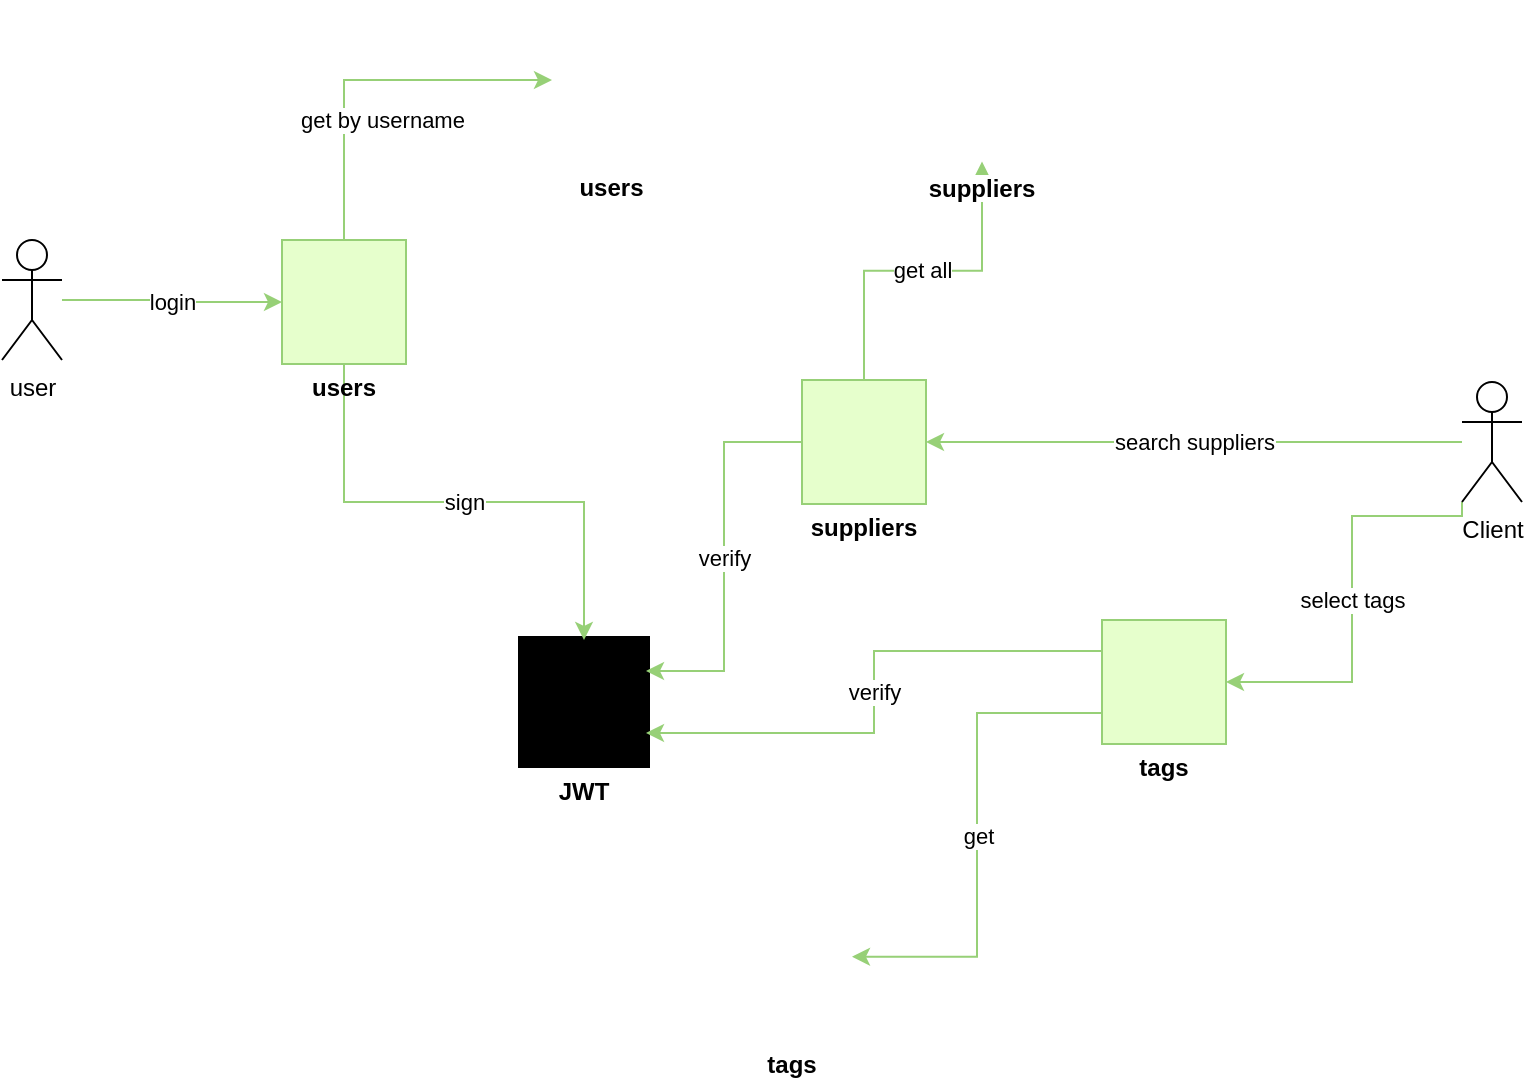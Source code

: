 <mxfile version="17.5.0" type="device"><diagram id="qZQf6WZElfpsT7vvWGFq" name="Page-1"><mxGraphModel dx="1085" dy="563" grid="1" gridSize="10" guides="1" tooltips="1" connect="1" arrows="1" fold="1" page="1" pageScale="1" pageWidth="1169" pageHeight="827" math="0" shadow="0"><root><mxCell id="0"/><mxCell id="1" parent="0"/><mxCell id="wjTwe5CBOeD44SRiHqA6-8" value="login" style="edgeStyle=orthogonalEdgeStyle;rounded=0;orthogonalLoop=1;jettySize=auto;html=1;entryX=0;entryY=0.5;entryDx=0;entryDy=0;strokeColor=#97D077;" edge="1" parent="1" source="wjTwe5CBOeD44SRiHqA6-1" target="wjTwe5CBOeD44SRiHqA6-26"><mxGeometry relative="1" as="geometry"><mxPoint x="325" y="308" as="targetPoint"/></mxGeometry></mxCell><mxCell id="wjTwe5CBOeD44SRiHqA6-1" value="user" style="shape=umlActor;verticalLabelPosition=bottom;verticalAlign=top;html=1;" vertex="1" parent="1"><mxGeometry x="210" y="270" width="30" height="60" as="geometry"/></mxCell><mxCell id="wjTwe5CBOeD44SRiHqA6-2" value="JWT" style="shape=image;verticalLabelPosition=bottom;labelBackgroundColor=default;verticalAlign=top;aspect=fixed;imageAspect=0;image=https://cdn.worldvectorlogo.com/logos/jwt-3.svg;imageBackground=#000000;imageBorder=default;strokeWidth=4;perimeterSpacing=0;fontStyle=1" vertex="1" parent="1"><mxGeometry x="470" y="470" width="62" height="62" as="geometry"/></mxCell><mxCell id="wjTwe5CBOeD44SRiHqA6-6" value="get by username" style="edgeStyle=orthogonalEdgeStyle;rounded=0;orthogonalLoop=1;jettySize=auto;html=1;entryX=0;entryY=0.5;entryDx=0;entryDy=0;exitX=0.5;exitY=0;exitDx=0;exitDy=0;strokeColor=#97D077;" edge="1" parent="1" source="wjTwe5CBOeD44SRiHqA6-26" target="wjTwe5CBOeD44SRiHqA6-13"><mxGeometry x="-0.348" y="-19" relative="1" as="geometry"><mxPoint x="375" y="258" as="sourcePoint"/><mxPoint x="485" y="218" as="targetPoint"/><mxPoint as="offset"/></mxGeometry></mxCell><mxCell id="wjTwe5CBOeD44SRiHqA6-7" value="sign" style="edgeStyle=orthogonalEdgeStyle;rounded=0;orthogonalLoop=1;jettySize=auto;html=1;exitX=0.5;exitY=1;exitDx=0;exitDy=0;entryX=0.5;entryY=0;entryDx=0;entryDy=0;strokeColor=#97D077;" edge="1" parent="1" source="wjTwe5CBOeD44SRiHqA6-26" target="wjTwe5CBOeD44SRiHqA6-2"><mxGeometry relative="1" as="geometry"><mxPoint x="375" y="358" as="sourcePoint"/></mxGeometry></mxCell><mxCell id="wjTwe5CBOeD44SRiHqA6-17" value="get all" style="edgeStyle=orthogonalEdgeStyle;rounded=0;orthogonalLoop=1;jettySize=auto;html=1;exitX=0.5;exitY=0;exitDx=0;exitDy=0;entryX=0.5;entryY=1;entryDx=0;entryDy=0;strokeColor=#97D077;" edge="1" parent="1" source="wjTwe5CBOeD44SRiHqA6-21" target="wjTwe5CBOeD44SRiHqA6-14"><mxGeometry relative="1" as="geometry"><mxPoint x="655" y="328" as="sourcePoint"/></mxGeometry></mxCell><mxCell id="wjTwe5CBOeD44SRiHqA6-19" value="verify" style="edgeStyle=orthogonalEdgeStyle;rounded=0;orthogonalLoop=1;jettySize=auto;html=1;exitX=0;exitY=0.5;exitDx=0;exitDy=0;entryX=1;entryY=0.25;entryDx=0;entryDy=0;strokeColor=#97D077;" edge="1" parent="1" source="wjTwe5CBOeD44SRiHqA6-21" target="wjTwe5CBOeD44SRiHqA6-2"><mxGeometry relative="1" as="geometry"><mxPoint x="605" y="378" as="sourcePoint"/></mxGeometry></mxCell><mxCell id="wjTwe5CBOeD44SRiHqA6-10" value="search suppliers" style="edgeStyle=orthogonalEdgeStyle;rounded=0;orthogonalLoop=1;jettySize=auto;html=1;entryX=1;entryY=0.5;entryDx=0;entryDy=0;strokeColor=#97D077;" edge="1" parent="1" source="wjTwe5CBOeD44SRiHqA6-9" target="wjTwe5CBOeD44SRiHqA6-21"><mxGeometry relative="1" as="geometry"><mxPoint x="705" y="378" as="targetPoint"/></mxGeometry></mxCell><mxCell id="wjTwe5CBOeD44SRiHqA6-20" value="select tags" style="edgeStyle=orthogonalEdgeStyle;rounded=0;orthogonalLoop=1;jettySize=auto;html=1;exitX=0;exitY=1;exitDx=0;exitDy=0;exitPerimeter=0;entryX=1;entryY=0.5;entryDx=0;entryDy=0;strokeColor=#97D077;" edge="1" parent="1" source="wjTwe5CBOeD44SRiHqA6-9" target="wjTwe5CBOeD44SRiHqA6-29"><mxGeometry relative="1" as="geometry"><mxPoint x="845" y="518" as="targetPoint"/><Array as="points"><mxPoint x="885" y="408"/><mxPoint x="885" y="491"/></Array></mxGeometry></mxCell><mxCell id="wjTwe5CBOeD44SRiHqA6-9" value="Client" style="shape=umlActor;verticalLabelPosition=bottom;verticalAlign=top;html=1;" vertex="1" parent="1"><mxGeometry x="940" y="341" width="30" height="60" as="geometry"/></mxCell><mxCell id="wjTwe5CBOeD44SRiHqA6-16" value="get" style="edgeStyle=orthogonalEdgeStyle;rounded=0;orthogonalLoop=1;jettySize=auto;html=1;exitX=0;exitY=0.75;exitDx=0;exitDy=0;entryX=1;entryY=0.5;entryDx=0;entryDy=0;strokeColor=#97D077;" edge="1" parent="1" source="wjTwe5CBOeD44SRiHqA6-29" target="wjTwe5CBOeD44SRiHqA6-15"><mxGeometry relative="1" as="geometry"><mxPoint x="745" y="543" as="sourcePoint"/></mxGeometry></mxCell><mxCell id="wjTwe5CBOeD44SRiHqA6-18" value="verify" style="edgeStyle=orthogonalEdgeStyle;rounded=0;orthogonalLoop=1;jettySize=auto;html=1;exitX=0;exitY=0.25;exitDx=0;exitDy=0;entryX=1;entryY=0.75;entryDx=0;entryDy=0;strokeColor=#97D077;" edge="1" parent="1" source="wjTwe5CBOeD44SRiHqA6-29" target="wjTwe5CBOeD44SRiHqA6-2"><mxGeometry relative="1" as="geometry"><mxPoint x="745" y="493" as="sourcePoint"/></mxGeometry></mxCell><mxCell id="wjTwe5CBOeD44SRiHqA6-13" value="users" style="shape=image;verticalLabelPosition=bottom;labelBackgroundColor=default;verticalAlign=top;aspect=fixed;imageAspect=0;image=https://www.opc-router.de/wp-content/uploads/2021/03/mongodb_thumbnail.png;fontStyle=1" vertex="1" parent="1"><mxGeometry x="485" y="150" width="59.48" height="80" as="geometry"/></mxCell><mxCell id="wjTwe5CBOeD44SRiHqA6-14" value="suppliers" style="shape=image;verticalLabelPosition=bottom;labelBackgroundColor=default;verticalAlign=top;aspect=fixed;imageAspect=0;image=https://www.opc-router.de/wp-content/uploads/2021/03/mongodb_thumbnail.png;fontStyle=1" vertex="1" parent="1"><mxGeometry x="670" y="150" width="60" height="80.7" as="geometry"/></mxCell><mxCell id="wjTwe5CBOeD44SRiHqA6-15" value="tags" style="shape=image;verticalLabelPosition=bottom;labelBackgroundColor=default;verticalAlign=top;aspect=fixed;imageAspect=0;image=https://www.opc-router.de/wp-content/uploads/2021/03/mongodb_thumbnail.png;fontStyle=1" vertex="1" parent="1"><mxGeometry x="575" y="588" width="60" height="80.7" as="geometry"/></mxCell><mxCell id="wjTwe5CBOeD44SRiHqA6-24" value="" style="group;fontStyle=0" vertex="1" connectable="0" parent="1"><mxGeometry x="610" y="340" width="62" height="62" as="geometry"/></mxCell><mxCell id="wjTwe5CBOeD44SRiHqA6-21" value="suppliers" style="whiteSpace=wrap;html=1;aspect=fixed;strokeWidth=1;fillColor=#E6FFCC;strokeColor=#97D077;spacingTop=0;verticalAlign=top;labelPosition=center;verticalLabelPosition=bottom;align=center;spacing=0;fontStyle=1" vertex="1" parent="wjTwe5CBOeD44SRiHqA6-24"><mxGeometry width="62" height="62" as="geometry"/></mxCell><mxCell id="wjTwe5CBOeD44SRiHqA6-22" value="" style="shape=image;verticalLabelPosition=bottom;labelBackgroundColor=default;verticalAlign=top;aspect=fixed;imageAspect=0;image=https://www.svgrepo.com/show/303360/nodejs-logo.svg;imageBorder=none;strokeWidth=5;imageBackground=none;" vertex="1" parent="wjTwe5CBOeD44SRiHqA6-24"><mxGeometry x="6.55" y="6.55" width="48.9" height="48.9" as="geometry"/></mxCell><mxCell id="wjTwe5CBOeD44SRiHqA6-25" value="" style="group;fontStyle=1" vertex="1" connectable="0" parent="1"><mxGeometry x="350" y="270" width="62" height="62" as="geometry"/></mxCell><mxCell id="wjTwe5CBOeD44SRiHqA6-26" value="users" style="whiteSpace=wrap;html=1;aspect=fixed;strokeWidth=1;fillColor=#E6FFCC;strokeColor=#97D077;spacingTop=0;verticalAlign=top;labelPosition=center;verticalLabelPosition=bottom;align=center;spacing=0;fontStyle=1" vertex="1" parent="wjTwe5CBOeD44SRiHqA6-25"><mxGeometry width="62" height="62" as="geometry"/></mxCell><mxCell id="wjTwe5CBOeD44SRiHqA6-27" value="" style="shape=image;verticalLabelPosition=bottom;labelBackgroundColor=default;verticalAlign=top;aspect=fixed;imageAspect=0;image=https://www.svgrepo.com/show/303360/nodejs-logo.svg;imageBorder=none;strokeWidth=5;imageBackground=none;" vertex="1" parent="wjTwe5CBOeD44SRiHqA6-25"><mxGeometry x="6.55" y="6.55" width="48.9" height="48.9" as="geometry"/></mxCell><mxCell id="wjTwe5CBOeD44SRiHqA6-28" value="tag" style="group;fontStyle=0" vertex="1" connectable="0" parent="1"><mxGeometry x="760" y="460" width="62" height="62" as="geometry"/></mxCell><mxCell id="wjTwe5CBOeD44SRiHqA6-29" value="tags" style="whiteSpace=wrap;html=1;aspect=fixed;strokeWidth=1;fillColor=#E6FFCC;strokeColor=#97D077;spacingTop=0;verticalAlign=top;labelPosition=center;verticalLabelPosition=bottom;align=center;spacing=0;fontStyle=1" vertex="1" parent="wjTwe5CBOeD44SRiHqA6-28"><mxGeometry width="62" height="62" as="geometry"/></mxCell><mxCell id="wjTwe5CBOeD44SRiHqA6-30" value="" style="shape=image;verticalLabelPosition=bottom;labelBackgroundColor=default;verticalAlign=top;aspect=fixed;imageAspect=0;image=https://www.svgrepo.com/show/303360/nodejs-logo.svg;imageBorder=none;strokeWidth=5;imageBackground=none;" vertex="1" parent="wjTwe5CBOeD44SRiHqA6-28"><mxGeometry x="6.55" y="6.55" width="48.9" height="48.9" as="geometry"/></mxCell></root></mxGraphModel></diagram></mxfile>
